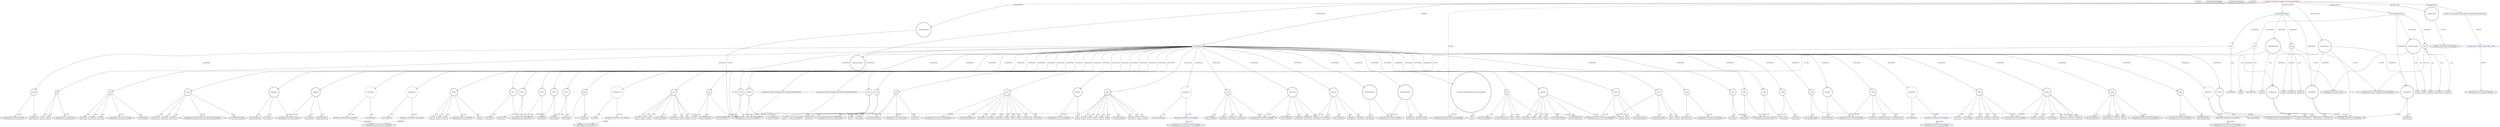 digraph {
baseInfo[graphId=561,category="extension_graph",isAnonymous=false,possibleRelation=true]
frameworkRelatedTypesInfo[0="com.akjava.gwt.lib.hangoutsutils.client.SimpleGadget"]
possibleCollaborationsInfo[0="561~OVERRIDING_METHOD_DECLARATION-INSTANTIATION-~com.akjava.gwt.lib.hangoutsutils.client.SimpleGadget ~com.google.gwt.event.dom.client.ChangeHandler ~false~true",1="561~CLIENT_METHOD_DECLARATION-RETURN_TYPE-~com.akjava.gwt.lib.hangoutsutils.client.SimpleGadget ~com.google.gwt.core.client.JavaScriptObject ~false~false",2="561~CLIENT_METHOD_DECLARATION-INSTANTIATION-~com.akjava.gwt.lib.hangoutsutils.client.SimpleGadget ~com.google.gwt.user.client.ui.VerticalPanel ~false~false",3="561~OVERRIDING_METHOD_DECLARATION-INSTANTIATION-~com.akjava.gwt.lib.hangoutsutils.client.SimpleGadget ~com.akjava.gwt.html5.client.file.FileHandler ~false~true",4="561~OVERRIDING_METHOD_DECLARATION-INSTANTIATION-~com.akjava.gwt.lib.hangoutsutils.client.SimpleGadget ~com.google.gwt.event.dom.client.ClickHandler ~false~true",5="561~OVERRIDING_METHOD_DECLARATION-INSTANTIATION-~com.akjava.gwt.lib.hangoutsutils.client.SimpleGadget ~com.google.gwt.event.dom.client.MouseOverHandler ~false~true",6="561~OVERRIDING_METHOD_DECLARATION-INSTANTIATION-~com.akjava.gwt.lib.hangoutsutils.client.SimpleGadget ~com.google.gwt.user.client.Timer ~false~true"]
locationInfo[projectName="akjava-GWT-Hangouts",filePath="/akjava-GWT-Hangouts/GWT-Hangouts-master/apps/sound-player/src/com/akjava/gwt/hangout/soundplayer/client/HangoutSoundPlayer.java",contextSignature="HangoutSoundPlayer",graphId="561"]
0[label="com.akjava.gwt.hangout.soundplayer.client.HangoutSoundPlayer",vertexType="ROOT_CLIENT_CLASS_DECLARATION",isFrameworkType=false,color=red]
1[label="com.akjava.gwt.lib.hangoutsutils.client.SimpleGadget",vertexType="FRAMEWORK_CLASS_TYPE",isFrameworkType=true,peripheries=2]
2[label="editDataContainer",vertexType="FIELD_DECLARATION",isFrameworkType=true,peripheries=2,shape=circle]
3[label="com.google.gwt.user.client.ui.VerticalPanel",vertexType="FRAMEWORK_CLASS_TYPE",isFrameworkType=true,peripheries=2]
4[label="playDataContainer",vertexType="FIELD_DECLARATION",isFrameworkType=true,peripheries=2,shape=circle]
6[label="storageControler",vertexType="FIELD_DECLARATION",isFrameworkType=true,peripheries=2,shape=circle]
7[label="com.akjava.gwt.lib.client.StorageControler",vertexType="FRAMEWORK_CLASS_TYPE",isFrameworkType=true,peripheries=2]
8[label="storageDataList",vertexType="FIELD_DECLARATION",isFrameworkType=true,peripheries=2,shape=circle]
9[label="com.akjava.gwt.lib.client.StorageDataList",vertexType="FRAMEWORK_CLASS_TYPE",isFrameworkType=true,peripheries=2]
10[label="void onApiReady()",vertexType="OVERRIDING_METHOD_DECLARATION",isFrameworkType=false,shape=box]
12[label="VAR0",vertexType="VARIABLE_EXPRESION",isFrameworkType=true,peripheries=2,shape=circle]
11[label="new StorageDataList()",vertexType="CONSTRUCTOR_CALL",isFrameworkType=true,peripheries=2]
15[label="main",vertexType="VARIABLE_EXPRESION",isFrameworkType=true,peripheries=2,shape=circle]
14[label="new VerticalPanel()",vertexType="CONSTRUCTOR_CALL",isFrameworkType=true,peripheries=2]
17[label="VAR2",vertexType="VARIABLE_EXPRESION",isFrameworkType=true,peripheries=2,shape=circle]
19[label="com.google.gwt.user.client.ui.AbsolutePanel",vertexType="FRAMEWORK_CLASS_TYPE",isFrameworkType=true,peripheries=2]
18[label="add()",vertexType="INSIDE_CALL",isFrameworkType=true,peripheries=2,shape=box]
20[label="RootPanel",vertexType="VARIABLE_EXPRESION",isFrameworkType=true,peripheries=2,shape=circle]
22[label="com.google.gwt.user.client.ui.RootPanel",vertexType="FRAMEWORK_CLASS_TYPE",isFrameworkType=true,peripheries=2]
21[label="get()",vertexType="INSIDE_CALL",isFrameworkType=true,peripheries=2,shape=box]
24[label="img",vertexType="VARIABLE_EXPRESION",isFrameworkType=true,peripheries=2,shape=circle]
25[label="com.google.gwt.user.client.ui.Image",vertexType="FRAMEWORK_CLASS_TYPE",isFrameworkType=true,peripheries=2]
23[label="new Image()",vertexType="CONSTRUCTOR_CALL",isFrameworkType=true,peripheries=2]
27[label="stacks",vertexType="VARIABLE_EXPRESION",isFrameworkType=true,peripheries=2,shape=circle]
28[label="com.google.gwt.user.client.ui.StackLayoutPanel",vertexType="FRAMEWORK_CLASS_TYPE",isFrameworkType=true,peripheries=2]
26[label="new StackLayoutPanel()",vertexType="CONSTRUCTOR_CALL",isFrameworkType=true,peripheries=2]
30[label="setHeight()",vertexType="INSIDE_CALL",isFrameworkType=true,peripheries=2,shape=box]
32[label="setWidth()",vertexType="INSIDE_CALL",isFrameworkType=true,peripheries=2,shape=box]
34[label="add()",vertexType="INSIDE_CALL",isFrameworkType=true,peripheries=2,shape=box]
36[label="addMouseOverHandler()",vertexType="INSIDE_CALL",isFrameworkType=true,peripheries=2,shape=box]
38[label="anonymous10",vertexType="VARIABLE_EXPRESION",isFrameworkType=false,shape=circle]
39[label="REFERENCE_ANONYMOUS_DECLARATION",vertexType="REFERENCE_ANONYMOUS_DECLARATION",isFrameworkType=false,color=blue]
40[label="com.google.gwt.event.dom.client.MouseOverHandler",vertexType="FRAMEWORK_INTERFACE_TYPE",isFrameworkType=true,peripheries=2]
37[label="new MouseOverHandler()",vertexType="CONSTRUCTOR_CALL",isFrameworkType=false]
42[label="setVisible()",vertexType="INSIDE_CALL",isFrameworkType=true,peripheries=2,shape=box]
44[label="setVisible()",vertexType="INSIDE_CALL",isFrameworkType=true,peripheries=2,shape=box]
45[label="_:com.akjava.gwt.lib.hangoutsutils.client.SimpleGadget",vertexType="VARIABLE_EXPRESION",isFrameworkType=true,peripheries=2,shape=circle]
46[label="log()",vertexType="INSIDE_CALL",isFrameworkType=true,peripheries=2,shape=box]
49[label="player",vertexType="VARIABLE_EXPRESION",isFrameworkType=true,peripheries=2,shape=circle]
48[label="new VerticalPanel()",vertexType="CONSTRUCTOR_CALL",isFrameworkType=true,peripheries=2]
52[label="setWidth()",vertexType="INSIDE_CALL",isFrameworkType=true,peripheries=2,shape=box]
54[label="playscroll",vertexType="VARIABLE_EXPRESION",isFrameworkType=true,peripheries=2,shape=circle]
55[label="com.google.gwt.user.client.ui.ScrollPanel",vertexType="FRAMEWORK_CLASS_TYPE",isFrameworkType=true,peripheries=2]
53[label="new ScrollPanel()",vertexType="CONSTRUCTOR_CALL",isFrameworkType=true,peripheries=2]
57[label="setHeight()",vertexType="INSIDE_CALL",isFrameworkType=true,peripheries=2,shape=box]
59[label="setWidth()",vertexType="INSIDE_CALL",isFrameworkType=true,peripheries=2,shape=box]
61[label="add()",vertexType="INSIDE_CALL",isFrameworkType=true,peripheries=2,shape=box]
63[label="VAR20",vertexType="VARIABLE_EXPRESION",isFrameworkType=true,peripheries=2,shape=circle]
62[label="new VerticalPanel()",vertexType="CONSTRUCTOR_CALL",isFrameworkType=true,peripheries=2]
65[label="playDataContainer",vertexType="VARIABLE_EXPRESION",isFrameworkType=true,peripheries=2,shape=circle]
67[label="com.google.gwt.user.client.ui.CellPanel",vertexType="FRAMEWORK_CLASS_TYPE",isFrameworkType=true,peripheries=2]
66[label="setSpacing()",vertexType="INSIDE_CALL",isFrameworkType=true,peripheries=2,shape=box]
69[label="setWidget()",vertexType="INSIDE_CALL",isFrameworkType=true,peripheries=2,shape=box]
71[label="add()",vertexType="INSIDE_CALL",isFrameworkType=true,peripheries=2,shape=box]
73[label="editor",vertexType="VARIABLE_EXPRESION",isFrameworkType=true,peripheries=2,shape=circle]
72[label="new VerticalPanel()",vertexType="CONSTRUCTOR_CALL",isFrameworkType=true,peripheries=2]
76[label="setWidth()",vertexType="INSIDE_CALL",isFrameworkType=true,peripheries=2,shape=box]
78[label="add()",vertexType="INSIDE_CALL",isFrameworkType=true,peripheries=2,shape=box]
80[label="names",vertexType="VARIABLE_EXPRESION",isFrameworkType=true,peripheries=2,shape=circle]
81[label="com.google.gwt.user.client.ui.HorizontalPanel",vertexType="FRAMEWORK_CLASS_TYPE",isFrameworkType=true,peripheries=2]
79[label="new HorizontalPanel()",vertexType="CONSTRUCTOR_CALL",isFrameworkType=true,peripheries=2]
83[label="add()",vertexType="INSIDE_CALL",isFrameworkType=true,peripheries=2,shape=box]
85[label="add()",vertexType="INSIDE_CALL",isFrameworkType=true,peripheries=2,shape=box]
87[label="VAR30",vertexType="VARIABLE_EXPRESION",isFrameworkType=true,peripheries=2,shape=circle]
88[label="com.google.gwt.user.client.ui.Label",vertexType="FRAMEWORK_CLASS_TYPE",isFrameworkType=true,peripheries=2]
86[label="new Label()",vertexType="CONSTRUCTOR_CALL",isFrameworkType=true,peripheries=2]
90[label="nameBox",vertexType="VARIABLE_EXPRESION",isFrameworkType=true,peripheries=2,shape=circle]
91[label="com.google.gwt.user.client.ui.TextBox",vertexType="FRAMEWORK_CLASS_TYPE",isFrameworkType=true,peripheries=2]
89[label="new TextBox()",vertexType="CONSTRUCTOR_CALL",isFrameworkType=true,peripheries=2]
93[label="add()",vertexType="INSIDE_CALL",isFrameworkType=true,peripheries=2,shape=box]
95[label="upload",vertexType="VARIABLE_EXPRESION",isFrameworkType=true,peripheries=2,shape=circle]
96[label="com.akjava.gwt.html5.client.file.FileUploadForm",vertexType="FRAMEWORK_CLASS_TYPE",isFrameworkType=true,peripheries=2]
94[label="new FileUploadForm()",vertexType="CONSTRUCTOR_CALL",isFrameworkType=true,peripheries=2]
98[label="add()",vertexType="INSIDE_CALL",isFrameworkType=true,peripheries=2,shape=box]
99[label="VAR35",vertexType="VARIABLE_EXPRESION",isFrameworkType=true,peripheries=2,shape=circle]
101[label="com.google.gwt.user.client.ui.FileUpload",vertexType="FRAMEWORK_CLASS_TYPE",isFrameworkType=true,peripheries=2]
100[label="addChangeHandler()",vertexType="INSIDE_CALL",isFrameworkType=true,peripheries=2,shape=box]
103[label="getFileUpload()",vertexType="INSIDE_CALL",isFrameworkType=true,peripheries=2,shape=box]
105[label="anonymous37",vertexType="VARIABLE_EXPRESION",isFrameworkType=false,shape=circle]
106[label="REFERENCE_ANONYMOUS_DECLARATION",vertexType="REFERENCE_ANONYMOUS_DECLARATION",isFrameworkType=false,color=blue]
107[label="com.google.gwt.event.dom.client.ChangeHandler",vertexType="FRAMEWORK_INTERFACE_TYPE",isFrameworkType=true,peripheries=2]
104[label="new ChangeHandler()",vertexType="CONSTRUCTOR_CALL",isFrameworkType=false]
108[label="FileUtils",vertexType="VARIABLE_EXPRESION",isFrameworkType=true,peripheries=2,shape=circle]
110[label="com.akjava.gwt.html5.client.file.FileUtils",vertexType="FRAMEWORK_CLASS_TYPE",isFrameworkType=true,peripheries=2]
109[label="toFile()",vertexType="INSIDE_CALL",isFrameworkType=true,peripheries=2,shape=box]
111[label="event",vertexType="VARIABLE_EXPRESION",isFrameworkType=true,peripheries=2,shape=circle]
113[label="com.google.gwt.event.dom.client.DomEvent",vertexType="FRAMEWORK_CLASS_TYPE",isFrameworkType=true,peripheries=2]
112[label="getNativeEvent()",vertexType="INSIDE_CALL",isFrameworkType=true,peripheries=2,shape=box]
114[label="FileReader",vertexType="VARIABLE_EXPRESION",isFrameworkType=true,peripheries=2,shape=circle]
116[label="com.akjava.gwt.html5.client.file.FileReader",vertexType="FRAMEWORK_CLASS_TYPE",isFrameworkType=true,peripheries=2]
115[label="createFileReader()",vertexType="INSIDE_CALL",isFrameworkType=true,peripheries=2,shape=box]
117[label="reader",vertexType="VARIABLE_EXPRESION",isFrameworkType=true,peripheries=2,shape=circle]
118[label="setOnLoad()",vertexType="INSIDE_CALL",isFrameworkType=true,peripheries=2,shape=box]
121[label="anonymous42",vertexType="VARIABLE_EXPRESION",isFrameworkType=false,shape=circle]
122[label="REFERENCE_ANONYMOUS_DECLARATION",vertexType="REFERENCE_ANONYMOUS_DECLARATION",isFrameworkType=false,color=blue]
123[label="com.akjava.gwt.html5.client.file.FileHandler",vertexType="FRAMEWORK_INTERFACE_TYPE",isFrameworkType=true,peripheries=2]
120[label="new FileHandler()",vertexType="CONSTRUCTOR_CALL",isFrameworkType=false]
125[label="getResultAsString()",vertexType="INSIDE_CALL",isFrameworkType=true,peripheries=2,shape=box]
126[label="VAR44",vertexType="VARIABLE_EXPRESION",isFrameworkType=true,peripheries=2,shape=circle]
128[label="com.akjava.gwt.html5.client.file.File",vertexType="FRAMEWORK_CLASS_TYPE",isFrameworkType=true,peripheries=2]
127[label="getFileName()",vertexType="INSIDE_CALL",isFrameworkType=true,peripheries=2,shape=box]
129[label="file",vertexType="VARIABLE_EXPRESION",isFrameworkType=true,peripheries=2,shape=circle]
131[label="com.google.gwt.core.client.JsArray",vertexType="FRAMEWORK_CLASS_TYPE",isFrameworkType=true,peripheries=2]
130[label="get()",vertexType="INSIDE_CALL",isFrameworkType=true,peripheries=2,shape=box]
133[label="getText()",vertexType="INSIDE_CALL",isFrameworkType=true,peripheries=2,shape=box]
135[label="setText()",vertexType="INSIDE_CALL",isFrameworkType=true,peripheries=2,shape=box]
137[label="readAsDataURL()",vertexType="INSIDE_CALL",isFrameworkType=true,peripheries=2,shape=box]
139[label="get()",vertexType="INSIDE_CALL",isFrameworkType=true,peripheries=2,shape=box]
141[label="add()",vertexType="INSIDE_CALL",isFrameworkType=true,peripheries=2,shape=box]
143[label="VAR51",vertexType="VARIABLE_EXPRESION",isFrameworkType=true,peripheries=2,shape=circle]
142[label="new Label()",vertexType="CONSTRUCTOR_CALL",isFrameworkType=true,peripheries=2]
146[label="urls",vertexType="VARIABLE_EXPRESION",isFrameworkType=true,peripheries=2,shape=circle]
145[label="new HorizontalPanel()",vertexType="CONSTRUCTOR_CALL",isFrameworkType=true,peripheries=2]
149[label="setVerticalAlignment()",vertexType="INSIDE_CALL",isFrameworkType=true,peripheries=2,shape=box]
151[label="add()",vertexType="INSIDE_CALL",isFrameworkType=true,peripheries=2,shape=box]
153[label="add()",vertexType="INSIDE_CALL",isFrameworkType=true,peripheries=2,shape=box]
155[label="VAR56",vertexType="VARIABLE_EXPRESION",isFrameworkType=true,peripheries=2,shape=circle]
154[label="new Label()",vertexType="CONSTRUCTOR_CALL",isFrameworkType=true,peripheries=2]
158[label="urlBox",vertexType="VARIABLE_EXPRESION",isFrameworkType=true,peripheries=2,shape=circle]
157[label="new TextBox()",vertexType="CONSTRUCTOR_CALL",isFrameworkType=true,peripheries=2]
161[label="add()",vertexType="INSIDE_CALL",isFrameworkType=true,peripheries=2,shape=box]
163[label="setWidth()",vertexType="INSIDE_CALL",isFrameworkType=true,peripheries=2,shape=box]
165[label="loopAndVol",vertexType="VARIABLE_EXPRESION",isFrameworkType=true,peripheries=2,shape=circle]
164[label="new HorizontalPanel()",vertexType="CONSTRUCTOR_CALL",isFrameworkType=true,peripheries=2]
168[label="setVerticalAlignment()",vertexType="INSIDE_CALL",isFrameworkType=true,peripheries=2,shape=box]
170[label="add()",vertexType="INSIDE_CALL",isFrameworkType=true,peripheries=2,shape=box]
172[label="setSpacing()",vertexType="INSIDE_CALL",isFrameworkType=true,peripheries=2,shape=box]
174[label="loop",vertexType="VARIABLE_EXPRESION",isFrameworkType=true,peripheries=2,shape=circle]
175[label="com.google.gwt.user.client.ui.CheckBox",vertexType="FRAMEWORK_CLASS_TYPE",isFrameworkType=true,peripheries=2]
173[label="new CheckBox()",vertexType="CONSTRUCTOR_CALL",isFrameworkType=true,peripheries=2]
177[label="add()",vertexType="INSIDE_CALL",isFrameworkType=true,peripheries=2,shape=box]
179[label="volume",vertexType="VARIABLE_EXPRESION",isFrameworkType=true,peripheries=2,shape=circle]
180[label="com.akjava.gwt.lib.hangoutsutils.client.widgets.VolumeRadioboxes",vertexType="FRAMEWORK_CLASS_TYPE",isFrameworkType=true,peripheries=2]
178[label="new VolumeRadioboxes()",vertexType="CONSTRUCTOR_CALL",isFrameworkType=true,peripheries=2]
182[label="add()",vertexType="INSIDE_CALL",isFrameworkType=true,peripheries=2,shape=box]
184[label="VAR68",vertexType="VARIABLE_EXPRESION",isFrameworkType=true,peripheries=2,shape=circle]
183[label="new Label()",vertexType="CONSTRUCTOR_CALL",isFrameworkType=true,peripheries=2]
187[label="add()",vertexType="INSIDE_CALL",isFrameworkType=true,peripheries=2,shape=box]
189[label="buttons",vertexType="VARIABLE_EXPRESION",isFrameworkType=true,peripheries=2,shape=circle]
188[label="new HorizontalPanel()",vertexType="CONSTRUCTOR_CALL",isFrameworkType=true,peripheries=2]
192[label="add()",vertexType="INSIDE_CALL",isFrameworkType=true,peripheries=2,shape=box]
194[label="addButton",vertexType="VARIABLE_EXPRESION",isFrameworkType=true,peripheries=2,shape=circle]
195[label="com.google.gwt.user.client.ui.Button",vertexType="FRAMEWORK_CLASS_TYPE",isFrameworkType=true,peripheries=2]
193[label="new Button()",vertexType="CONSTRUCTOR_CALL",isFrameworkType=true,peripheries=2]
197[label="add()",vertexType="INSIDE_CALL",isFrameworkType=true,peripheries=2,shape=box]
199[label="addClickHandler()",vertexType="INSIDE_CALL",isFrameworkType=true,peripheries=2,shape=box]
201[label="anonymous75",vertexType="VARIABLE_EXPRESION",isFrameworkType=false,shape=circle]
202[label="REFERENCE_ANONYMOUS_DECLARATION",vertexType="REFERENCE_ANONYMOUS_DECLARATION",isFrameworkType=false,color=blue]
203[label="com.google.gwt.event.dom.client.ClickHandler",vertexType="FRAMEWORK_INTERFACE_TYPE",isFrameworkType=true,peripheries=2]
200[label="new ClickHandler()",vertexType="CONSTRUCTOR_CALL",isFrameworkType=false]
205[label="getText()",vertexType="INSIDE_CALL",isFrameworkType=true,peripheries=2,shape=box]
206[label="Window",vertexType="VARIABLE_EXPRESION",isFrameworkType=true,peripheries=2,shape=circle]
208[label="com.google.gwt.user.client.Window",vertexType="FRAMEWORK_CLASS_TYPE",isFrameworkType=true,peripheries=2]
207[label="alert()",vertexType="INSIDE_CALL",isFrameworkType=true,peripheries=2,shape=box]
210[label="getText()",vertexType="INSIDE_CALL",isFrameworkType=true,peripheries=2,shape=box]
212[label="alert()",vertexType="INSIDE_CALL",isFrameworkType=true,peripheries=2,shape=box]
214[label="getText()",vertexType="INSIDE_CALL",isFrameworkType=true,peripheries=2,shape=box]
216[label="getValue()",vertexType="INSIDE_CALL",isFrameworkType=true,peripheries=2,shape=box]
218[label="getVolume()",vertexType="INSIDE_CALL",isFrameworkType=true,peripheries=2,shape=box]
219[label="storageDataList",vertexType="VARIABLE_EXPRESION",isFrameworkType=true,peripheries=2,shape=circle]
220[label="setDataValue()",vertexType="INSIDE_CALL",isFrameworkType=true,peripheries=2,shape=box]
223[label="incrementId()",vertexType="INSIDE_CALL",isFrameworkType=true,peripheries=2,shape=box]
225[label="alert()",vertexType="INSIDE_CALL",isFrameworkType=true,peripheries=2,shape=box]
227[label="alert()",vertexType="INSIDE_CALL",isFrameworkType=true,peripheries=2,shape=box]
229[label="setText()",vertexType="INSIDE_CALL",isFrameworkType=true,peripheries=2,shape=box]
231[label="setText()",vertexType="INSIDE_CALL",isFrameworkType=true,peripheries=2,shape=box]
233[label="setValue()",vertexType="INSIDE_CALL",isFrameworkType=true,peripheries=2,shape=box]
235[label="setValue()",vertexType="INSIDE_CALL",isFrameworkType=true,peripheries=2,shape=box]
237[label="reset()",vertexType="INSIDE_CALL",isFrameworkType=true,peripheries=2,shape=box]
239[label="resetButton",vertexType="VARIABLE_EXPRESION",isFrameworkType=true,peripheries=2,shape=circle]
238[label="new Button()",vertexType="CONSTRUCTOR_CALL",isFrameworkType=true,peripheries=2]
242[label="add()",vertexType="INSIDE_CALL",isFrameworkType=true,peripheries=2,shape=box]
244[label="addClickHandler()",vertexType="INSIDE_CALL",isFrameworkType=true,peripheries=2,shape=box]
246[label="anonymous95",vertexType="VARIABLE_EXPRESION",isFrameworkType=false,shape=circle]
247[label="REFERENCE_ANONYMOUS_DECLARATION",vertexType="REFERENCE_ANONYMOUS_DECLARATION",isFrameworkType=false,color=blue]
245[label="new ClickHandler()",vertexType="CONSTRUCTOR_CALL",isFrameworkType=false]
250[label="setText()",vertexType="INSIDE_CALL",isFrameworkType=true,peripheries=2,shape=box]
252[label="setValue()",vertexType="INSIDE_CALL",isFrameworkType=true,peripheries=2,shape=box]
254[label="setValue()",vertexType="INSIDE_CALL",isFrameworkType=true,peripheries=2,shape=box]
256[label="reset()",vertexType="INSIDE_CALL",isFrameworkType=true,peripheries=2,shape=box]
258[label="scroll",vertexType="VARIABLE_EXPRESION",isFrameworkType=true,peripheries=2,shape=circle]
257[label="new ScrollPanel()",vertexType="CONSTRUCTOR_CALL",isFrameworkType=true,peripheries=2]
261[label="setHeight()",vertexType="INSIDE_CALL",isFrameworkType=true,peripheries=2,shape=box]
263[label="setWidth()",vertexType="INSIDE_CALL",isFrameworkType=true,peripheries=2,shape=box]
265[label="add()",vertexType="INSIDE_CALL",isFrameworkType=true,peripheries=2,shape=box]
267[label="VAR104",vertexType="VARIABLE_EXPRESION",isFrameworkType=true,peripheries=2,shape=circle]
266[label="new VerticalPanel()",vertexType="CONSTRUCTOR_CALL",isFrameworkType=true,peripheries=2]
269[label="editDataContainer",vertexType="VARIABLE_EXPRESION",isFrameworkType=true,peripheries=2,shape=circle]
270[label="setSpacing()",vertexType="INSIDE_CALL",isFrameworkType=true,peripheries=2,shape=box]
273[label="setWidget()",vertexType="INSIDE_CALL",isFrameworkType=true,peripheries=2,shape=box]
275[label="howto",vertexType="VARIABLE_EXPRESION",isFrameworkType=true,peripheries=2,shape=circle]
274[label="new VerticalPanel()",vertexType="CONSTRUCTOR_CALL",isFrameworkType=true,peripheries=2]
278[label="setSpacing()",vertexType="INSIDE_CALL",isFrameworkType=true,peripheries=2,shape=box]
280[label="howtoscroll",vertexType="VARIABLE_EXPRESION",isFrameworkType=true,peripheries=2,shape=circle]
279[label="new ScrollPanel()",vertexType="CONSTRUCTOR_CALL",isFrameworkType=true,peripheries=2]
283[label="setHeight()",vertexType="INSIDE_CALL",isFrameworkType=true,peripheries=2,shape=box]
285[label="setWidth()",vertexType="INSIDE_CALL",isFrameworkType=true,peripheries=2,shape=box]
287[label="add()",vertexType="INSIDE_CALL",isFrameworkType=true,peripheries=2,shape=box]
289[label="setWidget()",vertexType="INSIDE_CALL",isFrameworkType=true,peripheries=2,shape=box]
291[label="add()",vertexType="INSIDE_CALL",isFrameworkType=true,peripheries=2,shape=box]
293[label="VAR115",vertexType="VARIABLE_EXPRESION",isFrameworkType=true,peripheries=2,shape=circle]
294[label="com.google.gwt.user.client.ui.HTML",vertexType="FRAMEWORK_CLASS_TYPE",isFrameworkType=true,peripheries=2]
292[label="new HTML()",vertexType="CONSTRUCTOR_CALL",isFrameworkType=true,peripheries=2]
296[label="add()",vertexType="INSIDE_CALL",isFrameworkType=true,peripheries=2,shape=box]
298[label="VAR117",vertexType="VARIABLE_EXPRESION",isFrameworkType=true,peripheries=2,shape=circle]
297[label="new HTML()",vertexType="CONSTRUCTOR_CALL",isFrameworkType=true,peripheries=2]
301[label="add()",vertexType="INSIDE_CALL",isFrameworkType=true,peripheries=2,shape=box]
303[label="VAR119",vertexType="VARIABLE_EXPRESION",isFrameworkType=true,peripheries=2,shape=circle]
302[label="new HTML()",vertexType="CONSTRUCTOR_CALL",isFrameworkType=true,peripheries=2]
306[label="add()",vertexType="INSIDE_CALL",isFrameworkType=true,peripheries=2,shape=box]
308[label="VAR121",vertexType="VARIABLE_EXPRESION",isFrameworkType=true,peripheries=2,shape=circle]
307[label="new HTML()",vertexType="CONSTRUCTOR_CALL",isFrameworkType=true,peripheries=2]
311[label="add()",vertexType="INSIDE_CALL",isFrameworkType=true,peripheries=2,shape=box]
313[label="VAR123",vertexType="VARIABLE_EXPRESION",isFrameworkType=true,peripheries=2,shape=circle]
312[label="new HTML()",vertexType="CONSTRUCTOR_CALL",isFrameworkType=true,peripheries=2]
316[label="anonymous124",vertexType="VARIABLE_EXPRESION",isFrameworkType=false,shape=circle]
317[label="REFERENCE_ANONYMOUS_DECLARATION",vertexType="REFERENCE_ANONYMOUS_DECLARATION",isFrameworkType=false,color=blue]
318[label="com.google.gwt.user.client.Timer",vertexType="FRAMEWORK_CLASS_TYPE",isFrameworkType=true,peripheries=2]
315[label="new Timer()",vertexType="CONSTRUCTOR_CALL",isFrameworkType=false]
319[label="timer",vertexType="VARIABLE_EXPRESION",isFrameworkType=true,peripheries=2,shape=circle]
320[label="schedule()",vertexType="INSIDE_CALL",isFrameworkType=true,peripheries=2,shape=box]
323[label="getWidgetCount()",vertexType="INSIDE_CALL",isFrameworkType=true,peripheries=2,shape=box]
325[label="showWidget()",vertexType="INSIDE_CALL",isFrameworkType=true,peripheries=2,shape=box]
327[label="showWidget()",vertexType="INSIDE_CALL",isFrameworkType=true,peripheries=2,shape=box]
328[label="com.akjava.gwt.lib.hangouts.client.av.effects.Sound playAudio(java.lang.String)",vertexType="CLIENT_METHOD_DECLARATION",isFrameworkType=false,shape=box]
329[label="com.akjava.gwt.lib.hangouts.client.av.effects.Sound",vertexType="REFERENCE_CLIENT_CLASS_DECLARATION",isFrameworkType=false,color=blue]
330[label="com.google.gwt.core.client.JavaScriptObject",vertexType="FRAMEWORK_CLASS_TYPE",isFrameworkType=true,peripheries=2]
331[label="void updatePlayerDatas()",vertexType="CLIENT_METHOD_DECLARATION",isFrameworkType=false,shape=box]
332[label="playDataContainer",vertexType="VARIABLE_EXPRESION",isFrameworkType=true,peripheries=2,shape=circle]
334[label="com.google.gwt.user.client.ui.Panel",vertexType="FRAMEWORK_CLASS_TYPE",isFrameworkType=true,peripheries=2]
333[label="clear()",vertexType="INSIDE_CALL",isFrameworkType=true,peripheries=2,shape=box]
335[label="storageDataList",vertexType="VARIABLE_EXPRESION",isFrameworkType=true,peripheries=2,shape=circle]
336[label="getDataList()",vertexType="INSIDE_CALL",isFrameworkType=true,peripheries=2,shape=box]
339[label="edata",vertexType="VARIABLE_EXPRESION",isFrameworkType=false,shape=circle]
340[label="com.akjava.gwt.hangout.soundplayer.client.HangoutSoundPlayer.PlayData",vertexType="REFERENCE_CLIENT_CLASS_DECLARATION",isFrameworkType=false,color=blue]
338[label="new PlayData()",vertexType="CONSTRUCTOR_CALL",isFrameworkType=false]
342[label="data",vertexType="VARIABLE_EXPRESION",isFrameworkType=true,peripheries=2,shape=circle]
344[label="com.akjava.gwt.lib.client.StorageDataList.HeaderAndValue",vertexType="FRAMEWORK_CLASS_TYPE",isFrameworkType=true,peripheries=2]
343[label="getId()",vertexType="INSIDE_CALL",isFrameworkType=true,peripheries=2,shape=box]
346[label="getHeader()",vertexType="INSIDE_CALL",isFrameworkType=true,peripheries=2,shape=box]
348[label="getData()",vertexType="INSIDE_CALL",isFrameworkType=true,peripheries=2,shape=box]
350[label="add()",vertexType="INSIDE_CALL",isFrameworkType=true,peripheries=2,shape=box]
351[label="void updateEditorDatas()",vertexType="CLIENT_METHOD_DECLARATION",isFrameworkType=false,shape=box]
352[label="editDataContainer",vertexType="VARIABLE_EXPRESION",isFrameworkType=true,peripheries=2,shape=circle]
353[label="clear()",vertexType="INSIDE_CALL",isFrameworkType=true,peripheries=2,shape=box]
355[label="storageDataList",vertexType="VARIABLE_EXPRESION",isFrameworkType=true,peripheries=2,shape=circle]
356[label="getDataList()",vertexType="INSIDE_CALL",isFrameworkType=true,peripheries=2,shape=box]
359[label="edata",vertexType="VARIABLE_EXPRESION",isFrameworkType=false,shape=circle]
360[label="com.akjava.gwt.hangout.soundplayer.client.HangoutSoundPlayer.EditorData",vertexType="REFERENCE_CLIENT_CLASS_DECLARATION",isFrameworkType=false,color=blue]
358[label="new EditorData()",vertexType="CONSTRUCTOR_CALL",isFrameworkType=false]
362[label="data",vertexType="VARIABLE_EXPRESION",isFrameworkType=true,peripheries=2,shape=circle]
363[label="getId()",vertexType="INSIDE_CALL",isFrameworkType=true,peripheries=2,shape=box]
366[label="getHeader()",vertexType="INSIDE_CALL",isFrameworkType=true,peripheries=2,shape=box]
368[label="getData()",vertexType="INSIDE_CALL",isFrameworkType=true,peripheries=2,shape=box]
370[label="add()",vertexType="INSIDE_CALL",isFrameworkType=true,peripheries=2,shape=box]
0->1[label="EXTEND",color=red]
0->2[label="DECLARE_FIELD"]
2->3[label="OF_TYPE"]
0->4[label="DECLARE_FIELD"]
4->3[label="OF_TYPE"]
0->6[label="DECLARE_FIELD"]
6->7[label="OF_TYPE"]
0->8[label="DECLARE_FIELD"]
8->9[label="OF_TYPE"]
0->10[label="OVERRIDE"]
10->12[label="INSTANTIATE"]
12->9[label="OF_TYPE"]
12->11[label="CALL"]
10->15[label="INSTANTIATE"]
15->3[label="OF_TYPE"]
15->14[label="CALL"]
10->17[label="INSTANTIATE"]
17->19[label="OF_TYPE"]
17->18[label="CALL"]
10->20[label="INSTANTIATE"]
20->22[label="OF_TYPE"]
20->21[label="CALL"]
10->24[label="INSTANTIATE"]
24->25[label="OF_TYPE"]
24->23[label="CALL"]
10->27[label="INSTANTIATE"]
27->28[label="OF_TYPE"]
27->26[label="CALL"]
27->30[label="CALL"]
27->32[label="CALL"]
15->34[label="CALL"]
24->36[label="CALL"]
10->38[label="INSTANTIATE"]
39->40[label="IMPLEMENT",color=blue]
38->39[label="OF_TYPE"]
38->37[label="CALL"]
24->42[label="CALL"]
27->44[label="CALL"]
10->45[label="INSTANTIATE"]
45->1[label="OF_TYPE"]
45->46[label="CALL"]
10->49[label="INSTANTIATE"]
49->3[label="OF_TYPE"]
49->48[label="CALL"]
49->52[label="CALL"]
10->54[label="INSTANTIATE"]
54->55[label="OF_TYPE"]
54->53[label="CALL"]
54->57[label="CALL"]
54->59[label="CALL"]
49->61[label="CALL"]
10->63[label="INSTANTIATE"]
63->3[label="OF_TYPE"]
63->62[label="CALL"]
10->65[label="INSTANTIATE"]
65->67[label="OF_TYPE"]
65->66[label="CALL"]
54->69[label="CALL"]
27->71[label="CALL"]
10->73[label="INSTANTIATE"]
73->3[label="OF_TYPE"]
73->72[label="CALL"]
73->76[label="CALL"]
27->78[label="CALL"]
10->80[label="INSTANTIATE"]
80->81[label="OF_TYPE"]
80->79[label="CALL"]
73->83[label="CALL"]
80->85[label="CALL"]
10->87[label="INSTANTIATE"]
87->88[label="OF_TYPE"]
87->86[label="CALL"]
10->90[label="INSTANTIATE"]
90->91[label="OF_TYPE"]
90->89[label="CALL"]
80->93[label="CALL"]
10->95[label="INSTANTIATE"]
95->96[label="OF_TYPE"]
95->94[label="CALL"]
73->98[label="CALL"]
10->99[label="INSTANTIATE"]
99->101[label="OF_TYPE"]
99->100[label="CALL"]
95->103[label="CALL"]
10->105[label="INSTANTIATE"]
106->107[label="IMPLEMENT",color=blue]
105->106[label="OF_TYPE"]
105->104[label="CALL"]
10->108[label="INSTANTIATE"]
108->110[label="OF_TYPE"]
108->109[label="CALL"]
10->111[label="INSTANTIATE"]
111->113[label="OF_TYPE"]
111->112[label="CALL"]
10->114[label="INSTANTIATE"]
114->116[label="OF_TYPE"]
114->115[label="CALL"]
10->117[label="INSTANTIATE"]
117->116[label="OF_TYPE"]
117->118[label="CALL"]
10->121[label="INSTANTIATE"]
122->123[label="IMPLEMENT",color=blue]
121->122[label="OF_TYPE"]
121->120[label="CALL"]
117->125[label="CALL"]
10->126[label="INSTANTIATE"]
126->128[label="OF_TYPE"]
126->127[label="CALL"]
10->129[label="INSTANTIATE"]
129->131[label="OF_TYPE"]
129->130[label="CALL"]
90->133[label="CALL"]
90->135[label="CALL"]
117->137[label="CALL"]
129->139[label="CALL"]
73->141[label="CALL"]
10->143[label="INSTANTIATE"]
143->88[label="OF_TYPE"]
143->142[label="CALL"]
10->146[label="INSTANTIATE"]
146->81[label="OF_TYPE"]
146->145[label="CALL"]
146->149[label="CALL"]
73->151[label="CALL"]
146->153[label="CALL"]
10->155[label="INSTANTIATE"]
155->88[label="OF_TYPE"]
155->154[label="CALL"]
10->158[label="INSTANTIATE"]
158->91[label="OF_TYPE"]
158->157[label="CALL"]
146->161[label="CALL"]
158->163[label="CALL"]
10->165[label="INSTANTIATE"]
165->81[label="OF_TYPE"]
165->164[label="CALL"]
165->168[label="CALL"]
73->170[label="CALL"]
165->172[label="CALL"]
10->174[label="INSTANTIATE"]
174->175[label="OF_TYPE"]
174->173[label="CALL"]
165->177[label="CALL"]
10->179[label="INSTANTIATE"]
179->180[label="OF_TYPE"]
179->178[label="CALL"]
165->182[label="CALL"]
10->184[label="INSTANTIATE"]
184->88[label="OF_TYPE"]
184->183[label="CALL"]
165->187[label="CALL"]
10->189[label="INSTANTIATE"]
189->81[label="OF_TYPE"]
189->188[label="CALL"]
73->192[label="CALL"]
10->194[label="INSTANTIATE"]
194->195[label="OF_TYPE"]
194->193[label="CALL"]
189->197[label="CALL"]
194->199[label="CALL"]
10->201[label="INSTANTIATE"]
202->203[label="IMPLEMENT",color=blue]
201->202[label="OF_TYPE"]
201->200[label="CALL"]
90->205[label="CALL"]
10->206[label="INSTANTIATE"]
206->208[label="OF_TYPE"]
206->207[label="CALL"]
158->210[label="CALL"]
206->212[label="CALL"]
158->214[label="CALL"]
174->216[label="CALL"]
179->218[label="CALL"]
10->219[label="INSTANTIATE"]
8->219[label="REFERENCE"]
219->9[label="OF_TYPE"]
219->220[label="CALL"]
219->223[label="CALL"]
206->225[label="CALL"]
206->227[label="CALL"]
90->229[label="CALL"]
158->231[label="CALL"]
174->233[label="CALL"]
179->235[label="CALL"]
95->237[label="CALL"]
10->239[label="INSTANTIATE"]
239->195[label="OF_TYPE"]
239->238[label="CALL"]
189->242[label="CALL"]
239->244[label="CALL"]
10->246[label="INSTANTIATE"]
247->203[label="IMPLEMENT",color=blue]
246->247[label="OF_TYPE"]
246->245[label="CALL"]
90->250[label="CALL"]
174->252[label="CALL"]
179->254[label="CALL"]
95->256[label="CALL"]
10->258[label="INSTANTIATE"]
258->55[label="OF_TYPE"]
258->257[label="CALL"]
258->261[label="CALL"]
258->263[label="CALL"]
73->265[label="CALL"]
10->267[label="INSTANTIATE"]
267->3[label="OF_TYPE"]
267->266[label="CALL"]
10->269[label="INSTANTIATE"]
269->67[label="OF_TYPE"]
269->270[label="CALL"]
258->273[label="CALL"]
10->275[label="INSTANTIATE"]
275->3[label="OF_TYPE"]
275->274[label="CALL"]
275->278[label="CALL"]
10->280[label="INSTANTIATE"]
280->55[label="OF_TYPE"]
280->279[label="CALL"]
280->283[label="CALL"]
280->285[label="CALL"]
27->287[label="CALL"]
280->289[label="CALL"]
275->291[label="CALL"]
10->293[label="INSTANTIATE"]
293->294[label="OF_TYPE"]
293->292[label="CALL"]
275->296[label="CALL"]
10->298[label="INSTANTIATE"]
298->294[label="OF_TYPE"]
298->297[label="CALL"]
275->301[label="CALL"]
10->303[label="INSTANTIATE"]
303->294[label="OF_TYPE"]
303->302[label="CALL"]
275->306[label="CALL"]
10->308[label="INSTANTIATE"]
308->294[label="OF_TYPE"]
308->307[label="CALL"]
275->311[label="CALL"]
10->313[label="INSTANTIATE"]
313->294[label="OF_TYPE"]
313->312[label="CALL"]
10->316[label="INSTANTIATE"]
317->318[label="EXTEND",color=blue]
316->317[label="OF_TYPE"]
316->315[label="CALL"]
10->319[label="INSTANTIATE"]
319->318[label="OF_TYPE"]
319->320[label="CALL"]
65->323[label="CALL"]
27->325[label="CALL"]
27->327[label="CALL"]
0->328[label="DECLARE_METHOD"]
329->330[label="EXTEND",color=blue]
328->329[label="RETURN"]
0->331[label="DECLARE_METHOD"]
331->332[label="INSTANTIATE"]
332->334[label="OF_TYPE"]
332->333[label="CALL"]
331->335[label="INSTANTIATE"]
8->335[label="REFERENCE"]
335->9[label="OF_TYPE"]
335->336[label="CALL"]
331->339[label="INSTANTIATE"]
340->3[label="EXTEND",color=blue]
339->340[label="OF_TYPE"]
339->338[label="CALL"]
331->342[label="INSTANTIATE"]
342->344[label="OF_TYPE"]
342->343[label="CALL"]
342->346[label="CALL"]
342->348[label="CALL"]
332->350[label="CALL"]
0->351[label="DECLARE_METHOD"]
351->352[label="INSTANTIATE"]
352->334[label="OF_TYPE"]
352->353[label="CALL"]
351->355[label="INSTANTIATE"]
8->355[label="REFERENCE"]
355->9[label="OF_TYPE"]
355->356[label="CALL"]
351->359[label="INSTANTIATE"]
360->3[label="EXTEND",color=blue]
359->360[label="OF_TYPE"]
359->358[label="CALL"]
351->362[label="INSTANTIATE"]
362->344[label="OF_TYPE"]
362->363[label="CALL"]
362->366[label="CALL"]
362->368[label="CALL"]
352->370[label="CALL"]
}
